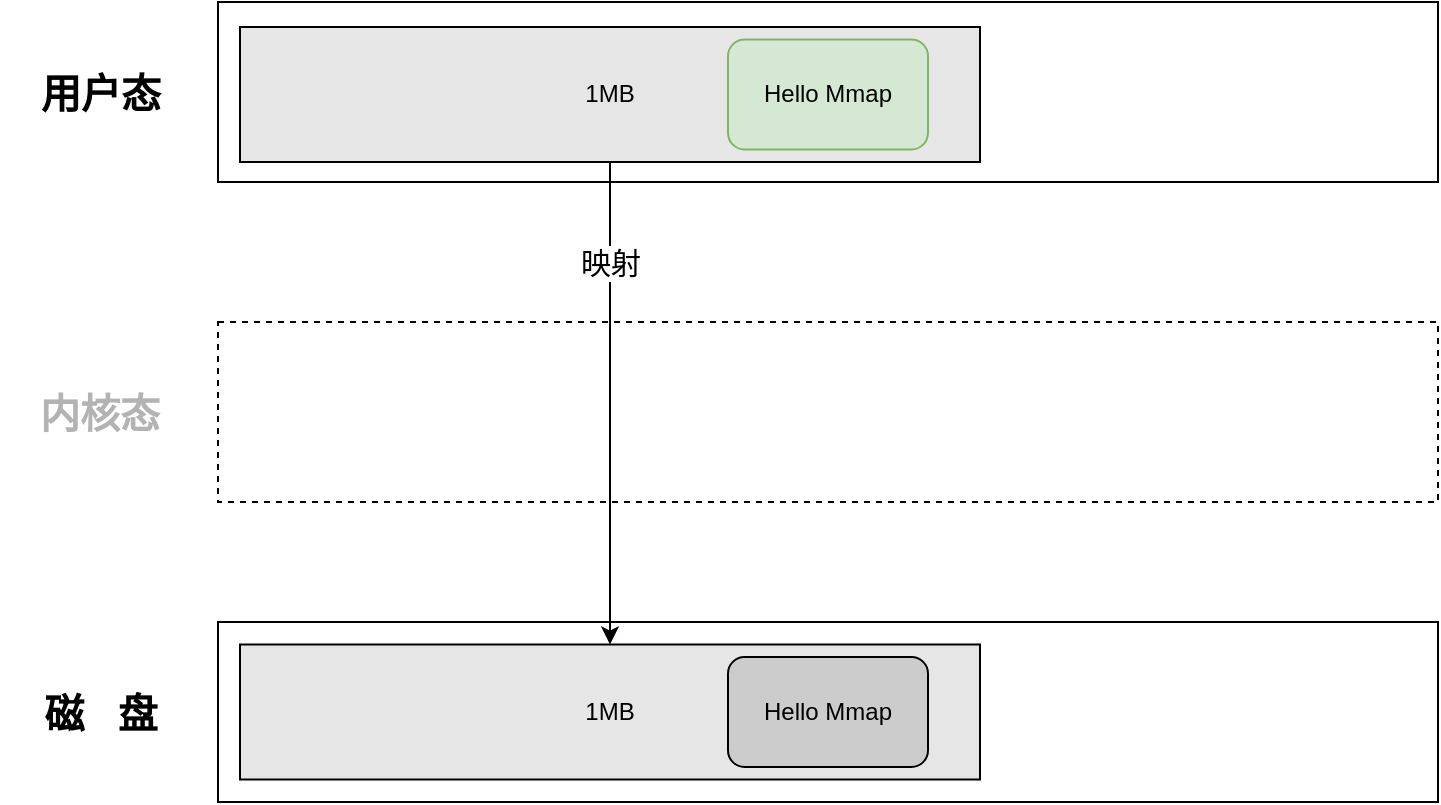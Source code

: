 <mxfile version="13.6.3" type="github">
  <diagram id="vslZhce6Klsg4J_S0lZ4" name="Page-1">
    <mxGraphModel dx="1298" dy="762" grid="1" gridSize="10" guides="1" tooltips="1" connect="1" arrows="1" fold="1" page="1" pageScale="1" pageWidth="827" pageHeight="1169" math="0" shadow="0">
      <root>
        <mxCell id="0" />
        <mxCell id="1" parent="0" />
        <mxCell id="vvAS3Bj70sWV_6ggNeVX-1" value="" style="rounded=0;whiteSpace=wrap;html=1;sketch=0;dashed=1;" parent="1" vertex="1">
          <mxGeometry x="159" y="230" width="610" height="90" as="geometry" />
        </mxCell>
        <mxCell id="vvAS3Bj70sWV_6ggNeVX-18" value="" style="rounded=0;whiteSpace=wrap;html=1;sketch=0;" parent="1" vertex="1">
          <mxGeometry x="159" y="380" width="610" height="90" as="geometry" />
        </mxCell>
        <mxCell id="GM1VmOwsyjMfOpJYy5iS-2" value="1MB" style="rounded=0;whiteSpace=wrap;html=1;fillColor=#E6E6E6;" vertex="1" parent="1">
          <mxGeometry x="170" y="391.25" width="370" height="67.5" as="geometry" />
        </mxCell>
        <mxCell id="LHr2sBKM0kDGiqUmLX_8-3" value="" style="rounded=0;whiteSpace=wrap;html=1;sketch=0;" parent="1" vertex="1">
          <mxGeometry x="159" y="70" width="610" height="90" as="geometry" />
        </mxCell>
        <mxCell id="GM1VmOwsyjMfOpJYy5iS-3" style="edgeStyle=orthogonalEdgeStyle;rounded=0;orthogonalLoop=1;jettySize=auto;html=1;exitX=0.5;exitY=1;exitDx=0;exitDy=0;" edge="1" parent="1" source="GM1VmOwsyjMfOpJYy5iS-1" target="GM1VmOwsyjMfOpJYy5iS-2">
          <mxGeometry relative="1" as="geometry" />
        </mxCell>
        <mxCell id="GM1VmOwsyjMfOpJYy5iS-4" value="&lt;font style=&quot;font-size: 15px&quot;&gt;映射&lt;/font&gt;" style="edgeLabel;html=1;align=center;verticalAlign=middle;resizable=0;points=[];" vertex="1" connectable="0" parent="GM1VmOwsyjMfOpJYy5iS-3">
          <mxGeometry x="-0.668" relative="1" as="geometry">
            <mxPoint y="10" as="offset" />
          </mxGeometry>
        </mxCell>
        <mxCell id="GM1VmOwsyjMfOpJYy5iS-1" value="1MB" style="rounded=0;whiteSpace=wrap;html=1;fillColor=#E6E6E6;" vertex="1" parent="1">
          <mxGeometry x="170" y="82.5" width="370" height="67.5" as="geometry" />
        </mxCell>
        <mxCell id="vvAS3Bj70sWV_6ggNeVX-9" value="&lt;font style=&quot;font-size: 20px&quot;&gt;用户态&lt;/font&gt;" style="text;strokeColor=none;fillColor=none;html=1;fontSize=24;fontStyle=1;verticalAlign=middle;align=center;rounded=0;sketch=0;" parent="1" vertex="1">
          <mxGeometry x="50" y="95" width="100" height="40" as="geometry" />
        </mxCell>
        <mxCell id="vvAS3Bj70sWV_6ggNeVX-10" value="&lt;font style=&quot;font-size: 20px&quot; color=&quot;#b3b3b3&quot;&gt;内核态&lt;/font&gt;" style="text;strokeColor=none;fillColor=none;html=1;fontSize=24;fontStyle=1;verticalAlign=middle;align=center;rounded=0;sketch=0;dashed=1;horizontal=1;whiteSpace=wrap;" parent="1" vertex="1">
          <mxGeometry x="50" y="255" width="100" height="40" as="geometry" />
        </mxCell>
        <mxCell id="vvAS3Bj70sWV_6ggNeVX-12" value="&lt;font style=&quot;font-size: 20px&quot;&gt;磁&amp;nbsp; &amp;nbsp;盘&lt;/font&gt;" style="text;strokeColor=none;fillColor=none;html=1;fontSize=24;fontStyle=1;verticalAlign=middle;align=center;rounded=0;sketch=0;" parent="1" vertex="1">
          <mxGeometry x="50" y="405" width="100" height="40" as="geometry" />
        </mxCell>
        <mxCell id="vvAS3Bj70sWV_6ggNeVX-14" value="Hello Mmap" style="rounded=1;whiteSpace=wrap;html=1;sketch=0;fillColor=#d5e8d4;strokeColor=#82b366;" parent="1" vertex="1">
          <mxGeometry x="414" y="88.75" width="100" height="55" as="geometry" />
        </mxCell>
        <mxCell id="vvAS3Bj70sWV_6ggNeVX-19" value="Hello Mmap" style="rounded=1;whiteSpace=wrap;html=1;sketch=0;fillColor=#CCCCCC;" parent="1" vertex="1">
          <mxGeometry x="414" y="397.5" width="100" height="55" as="geometry" />
        </mxCell>
      </root>
    </mxGraphModel>
  </diagram>
</mxfile>

